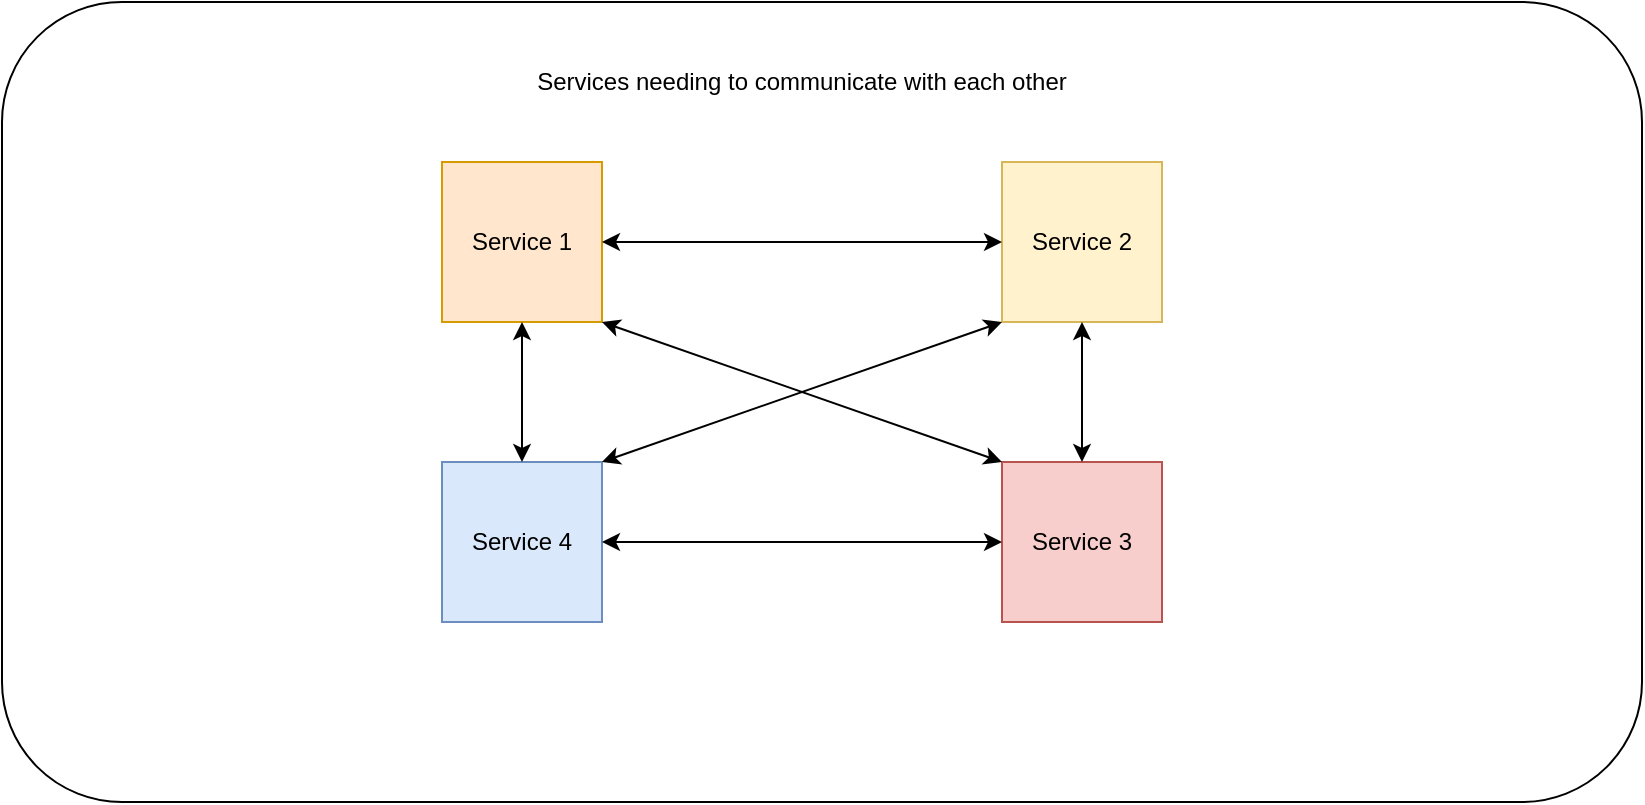 <mxfile version="12.1.0" type="device" pages="2"><diagram id="PfMe1vRKsBM8k6PjE21B" name="Coupled Services"><mxGraphModel dx="1072" dy="912" grid="1" gridSize="10" guides="1" tooltips="1" connect="1" arrows="1" fold="1" page="1" pageScale="1" pageWidth="827" pageHeight="1169" math="0" shadow="0"><root><mxCell id="0"/><mxCell id="1" parent="0"/><mxCell id="vKIb-cLbRW8z8wbNE73W-14" value="" style="rounded=1;whiteSpace=wrap;html=1;" parent="1" vertex="1"><mxGeometry y="10" width="820" height="400" as="geometry"/></mxCell><mxCell id="vKIb-cLbRW8z8wbNE73W-1" value="Service 1" style="whiteSpace=wrap;html=1;aspect=fixed;fillColor=#ffe6cc;strokeColor=#d79b00;" parent="1" vertex="1"><mxGeometry x="220" y="90" width="80" height="80" as="geometry"/></mxCell><mxCell id="vKIb-cLbRW8z8wbNE73W-2" value="Service 2" style="whiteSpace=wrap;html=1;aspect=fixed;fillColor=#fff2cc;strokeColor=#d6b656;" parent="1" vertex="1"><mxGeometry x="500" y="90" width="80" height="80" as="geometry"/></mxCell><mxCell id="vKIb-cLbRW8z8wbNE73W-3" value="Service 4" style="whiteSpace=wrap;html=1;aspect=fixed;fillColor=#dae8fc;strokeColor=#6c8ebf;" parent="1" vertex="1"><mxGeometry x="220" y="240" width="80" height="80" as="geometry"/></mxCell><mxCell id="vKIb-cLbRW8z8wbNE73W-4" value="Service 3" style="whiteSpace=wrap;html=1;aspect=fixed;fillColor=#f8cecc;strokeColor=#b85450;" parent="1" vertex="1"><mxGeometry x="500" y="240" width="80" height="80" as="geometry"/></mxCell><mxCell id="vKIb-cLbRW8z8wbNE73W-5" value="" style="endArrow=classic;startArrow=classic;html=1;exitX=1;exitY=0.5;exitDx=0;exitDy=0;entryX=0;entryY=0.5;entryDx=0;entryDy=0;" parent="1" source="vKIb-cLbRW8z8wbNE73W-1" target="vKIb-cLbRW8z8wbNE73W-2" edge="1"><mxGeometry width="50" height="50" relative="1" as="geometry"><mxPoint x="350" y="150" as="sourcePoint"/><mxPoint x="400" y="100" as="targetPoint"/></mxGeometry></mxCell><mxCell id="vKIb-cLbRW8z8wbNE73W-6" value="" style="endArrow=classic;startArrow=classic;html=1;exitX=1;exitY=0.5;exitDx=0;exitDy=0;" parent="1" source="vKIb-cLbRW8z8wbNE73W-3" target="vKIb-cLbRW8z8wbNE73W-4" edge="1"><mxGeometry width="50" height="50" relative="1" as="geometry"><mxPoint x="313" y="440" as="sourcePoint"/><mxPoint x="513" y="440" as="targetPoint"/></mxGeometry></mxCell><mxCell id="vKIb-cLbRW8z8wbNE73W-9" value="" style="endArrow=classic;startArrow=classic;html=1;exitX=0.5;exitY=1;exitDx=0;exitDy=0;entryX=0.5;entryY=0;entryDx=0;entryDy=0;" parent="1" source="vKIb-cLbRW8z8wbNE73W-1" target="vKIb-cLbRW8z8wbNE73W-3" edge="1"><mxGeometry width="50" height="50" relative="1" as="geometry"><mxPoint x="320" y="150" as="sourcePoint"/><mxPoint x="520" y="150" as="targetPoint"/></mxGeometry></mxCell><mxCell id="vKIb-cLbRW8z8wbNE73W-10" value="" style="endArrow=classic;startArrow=classic;html=1;exitX=0.5;exitY=0;exitDx=0;exitDy=0;entryX=0.5;entryY=1;entryDx=0;entryDy=0;" parent="1" source="vKIb-cLbRW8z8wbNE73W-4" target="vKIb-cLbRW8z8wbNE73W-2" edge="1"><mxGeometry width="50" height="50" relative="1" as="geometry"><mxPoint x="330" y="160" as="sourcePoint"/><mxPoint x="530" y="160" as="targetPoint"/></mxGeometry></mxCell><mxCell id="vKIb-cLbRW8z8wbNE73W-11" value="" style="endArrow=classic;startArrow=classic;html=1;exitX=1;exitY=0;exitDx=0;exitDy=0;entryX=0;entryY=1;entryDx=0;entryDy=0;" parent="1" source="vKIb-cLbRW8z8wbNE73W-3" target="vKIb-cLbRW8z8wbNE73W-2" edge="1"><mxGeometry width="50" height="50" relative="1" as="geometry"><mxPoint x="340" y="170" as="sourcePoint"/><mxPoint x="540" y="170" as="targetPoint"/></mxGeometry></mxCell><mxCell id="vKIb-cLbRW8z8wbNE73W-12" value="" style="endArrow=classic;startArrow=classic;html=1;exitX=1;exitY=1;exitDx=0;exitDy=0;entryX=0;entryY=0;entryDx=0;entryDy=0;" parent="1" source="vKIb-cLbRW8z8wbNE73W-1" target="vKIb-cLbRW8z8wbNE73W-4" edge="1"><mxGeometry width="50" height="50" relative="1" as="geometry"><mxPoint x="350" y="180" as="sourcePoint"/><mxPoint x="550" y="180" as="targetPoint"/></mxGeometry></mxCell><mxCell id="vKIb-cLbRW8z8wbNE73W-13" value="Services needing to communicate with each other" style="text;html=1;strokeColor=none;fillColor=none;align=center;verticalAlign=middle;whiteSpace=wrap;rounded=0;" parent="1" vertex="1"><mxGeometry x="220" y="40" width="360" height="20" as="geometry"/></mxCell></root></mxGraphModel></diagram><diagram id="4KrlcDbP-rfAgGtchd6d" name="Mediator"><mxGraphModel dx="1072" dy="912" grid="1" gridSize="10" guides="1" tooltips="1" connect="1" arrows="1" fold="1" page="1" pageScale="1" pageWidth="827" pageHeight="1169" math="0" shadow="0"><root><mxCell id="wuqcyclZMKxwzqkzweV9-0"/><mxCell id="wuqcyclZMKxwzqkzweV9-1" parent="wuqcyclZMKxwzqkzweV9-0"/><mxCell id="sStSTd1aH3R6XSsZh9GG-0" value="" style="rounded=1;whiteSpace=wrap;html=1;" parent="wuqcyclZMKxwzqkzweV9-1" vertex="1"><mxGeometry x="7" y="10" width="813" height="400" as="geometry"/></mxCell><mxCell id="sStSTd1aH3R6XSsZh9GG-1" value="Service 1" style="whiteSpace=wrap;html=1;aspect=fixed;fillColor=#ffe6cc;strokeColor=#d79b00;" parent="wuqcyclZMKxwzqkzweV9-1" vertex="1"><mxGeometry x="227" y="90" width="80" height="80" as="geometry"/></mxCell><mxCell id="sStSTd1aH3R6XSsZh9GG-2" value="Service 2" style="whiteSpace=wrap;html=1;aspect=fixed;fillColor=#fff2cc;strokeColor=#d6b656;" parent="wuqcyclZMKxwzqkzweV9-1" vertex="1"><mxGeometry x="507" y="90" width="80" height="80" as="geometry"/></mxCell><mxCell id="sStSTd1aH3R6XSsZh9GG-3" value="Service 4" style="whiteSpace=wrap;html=1;aspect=fixed;fillColor=#dae8fc;strokeColor=#6c8ebf;" parent="wuqcyclZMKxwzqkzweV9-1" vertex="1"><mxGeometry x="227" y="240" width="80" height="80" as="geometry"/></mxCell><mxCell id="sStSTd1aH3R6XSsZh9GG-4" value="Service 3" style="whiteSpace=wrap;html=1;aspect=fixed;fillColor=#f8cecc;strokeColor=#b85450;" parent="wuqcyclZMKxwzqkzweV9-1" vertex="1"><mxGeometry x="507" y="240" width="80" height="80" as="geometry"/></mxCell><mxCell id="sStSTd1aH3R6XSsZh9GG-5" value="Mediator" style="text;html=1;strokeColor=none;fillColor=none;align=center;verticalAlign=middle;whiteSpace=wrap;rounded=0;" parent="wuqcyclZMKxwzqkzweV9-1" vertex="1"><mxGeometry x="227" y="40" width="360" height="20" as="geometry"/></mxCell><mxCell id="sStSTd1aH3R6XSsZh9GG-6" value="Mediator" style="whiteSpace=wrap;html=1;aspect=fixed;fillColor=#d5e8d4;strokeColor=#82b366;" parent="wuqcyclZMKxwzqkzweV9-1" vertex="1"><mxGeometry x="367" y="180" width="80" height="80" as="geometry"/></mxCell><mxCell id="sStSTd1aH3R6XSsZh9GG-7" value="" style="endArrow=classic;startArrow=classic;html=1;exitX=1;exitY=0.5;exitDx=0;exitDy=0;entryX=0;entryY=0.5;entryDx=0;entryDy=0;" parent="wuqcyclZMKxwzqkzweV9-1" source="sStSTd1aH3R6XSsZh9GG-1" target="sStSTd1aH3R6XSsZh9GG-6" edge="1"><mxGeometry width="50" height="50" relative="1" as="geometry"><mxPoint x="367" y="130" as="sourcePoint"/><mxPoint x="417" y="80" as="targetPoint"/></mxGeometry></mxCell><mxCell id="sStSTd1aH3R6XSsZh9GG-8" value="" style="endArrow=classic;startArrow=classic;html=1;exitX=1;exitY=0.5;exitDx=0;exitDy=0;entryX=0;entryY=0.5;entryDx=0;entryDy=0;" parent="wuqcyclZMKxwzqkzweV9-1" source="sStSTd1aH3R6XSsZh9GG-3" target="sStSTd1aH3R6XSsZh9GG-6" edge="1"><mxGeometry width="50" height="50" relative="1" as="geometry"><mxPoint x="317" y="180" as="sourcePoint"/><mxPoint x="377" y="190" as="targetPoint"/></mxGeometry></mxCell><mxCell id="sStSTd1aH3R6XSsZh9GG-9" value="" style="endArrow=classic;startArrow=classic;html=1;exitX=0;exitY=0.5;exitDx=0;exitDy=0;entryX=1;entryY=0.5;entryDx=0;entryDy=0;" parent="wuqcyclZMKxwzqkzweV9-1" source="sStSTd1aH3R6XSsZh9GG-2" target="sStSTd1aH3R6XSsZh9GG-6" edge="1"><mxGeometry width="50" height="50" relative="1" as="geometry"><mxPoint x="317" y="140" as="sourcePoint"/><mxPoint x="377" y="230" as="targetPoint"/></mxGeometry></mxCell><mxCell id="sStSTd1aH3R6XSsZh9GG-10" value="" style="endArrow=classic;startArrow=classic;html=1;exitX=1;exitY=0.5;exitDx=0;exitDy=0;entryX=0;entryY=0.5;entryDx=0;entryDy=0;" parent="wuqcyclZMKxwzqkzweV9-1" source="sStSTd1aH3R6XSsZh9GG-6" target="sStSTd1aH3R6XSsZh9GG-4" edge="1"><mxGeometry width="50" height="50" relative="1" as="geometry"><mxPoint x="327" y="150" as="sourcePoint"/><mxPoint x="387" y="240" as="targetPoint"/></mxGeometry></mxCell></root></mxGraphModel></diagram></mxfile>